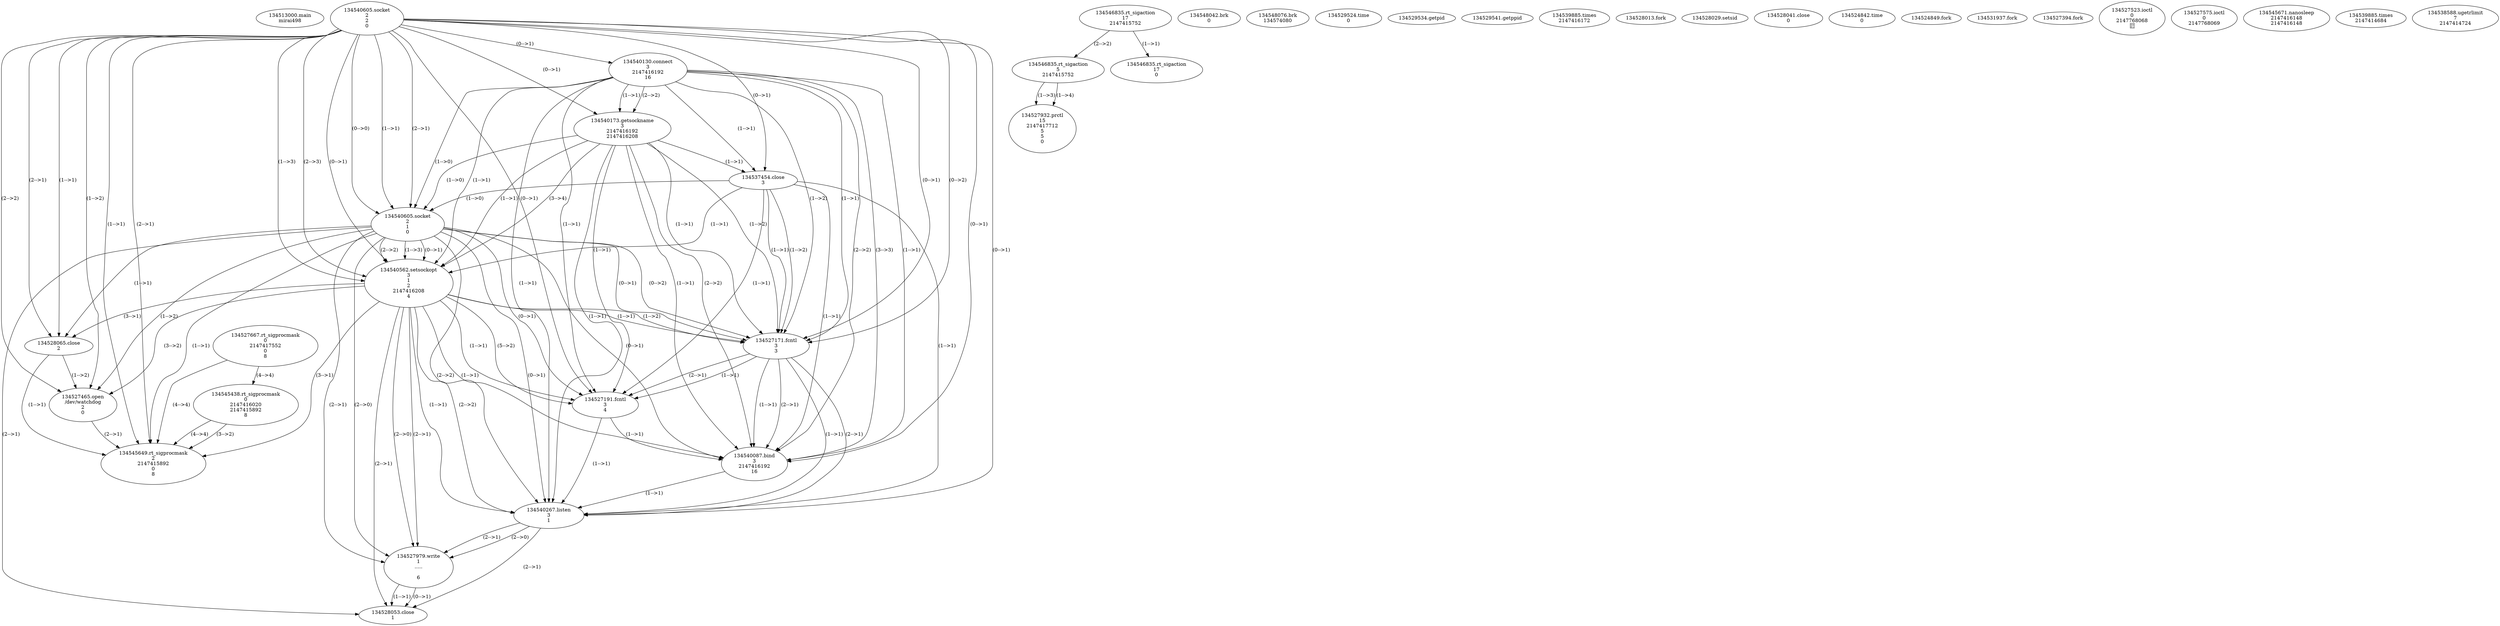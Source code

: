 // Global SCDG with merge call
digraph {
	0 [label="134513000.main
mirai498"]
	1 [label="134527667.rt_sigprocmask
0
2147417552
0
8"]
	2 [label="134546835.rt_sigaction
17
2147415752"]
	3 [label="134546835.rt_sigaction
5
2147415752"]
	2 -> 3 [label="(2-->2)"]
	4 [label="134540605.socket
2
2
0"]
	5 [label="134540130.connect
3
2147416192
16"]
	4 -> 5 [label="(0-->1)"]
	6 [label="134540173.getsockname
3
2147416192
2147416208"]
	4 -> 6 [label="(0-->1)"]
	5 -> 6 [label="(1-->1)"]
	5 -> 6 [label="(2-->2)"]
	7 [label="134537454.close
3"]
	4 -> 7 [label="(0-->1)"]
	5 -> 7 [label="(1-->1)"]
	6 -> 7 [label="(1-->1)"]
	8 [label="134548042.brk
0"]
	9 [label="134548076.brk
134574080"]
	10 [label="134540605.socket
2
1
0"]
	4 -> 10 [label="(1-->1)"]
	4 -> 10 [label="(2-->1)"]
	4 -> 10 [label="(0-->0)"]
	5 -> 10 [label="(1-->0)"]
	6 -> 10 [label="(1-->0)"]
	7 -> 10 [label="(1-->0)"]
	11 [label="134540562.setsockopt
3
1
2
2147416208
4"]
	4 -> 11 [label="(0-->1)"]
	5 -> 11 [label="(1-->1)"]
	6 -> 11 [label="(1-->1)"]
	7 -> 11 [label="(1-->1)"]
	10 -> 11 [label="(0-->1)"]
	10 -> 11 [label="(2-->2)"]
	4 -> 11 [label="(1-->3)"]
	4 -> 11 [label="(2-->3)"]
	10 -> 11 [label="(1-->3)"]
	6 -> 11 [label="(3-->4)"]
	12 [label="134527171.fcntl
3
3"]
	4 -> 12 [label="(0-->1)"]
	5 -> 12 [label="(1-->1)"]
	6 -> 12 [label="(1-->1)"]
	7 -> 12 [label="(1-->1)"]
	10 -> 12 [label="(0-->1)"]
	11 -> 12 [label="(1-->1)"]
	4 -> 12 [label="(0-->2)"]
	5 -> 12 [label="(1-->2)"]
	6 -> 12 [label="(1-->2)"]
	7 -> 12 [label="(1-->2)"]
	10 -> 12 [label="(0-->2)"]
	11 -> 12 [label="(1-->2)"]
	13 [label="134527191.fcntl
3
4"]
	4 -> 13 [label="(0-->1)"]
	5 -> 13 [label="(1-->1)"]
	6 -> 13 [label="(1-->1)"]
	7 -> 13 [label="(1-->1)"]
	10 -> 13 [label="(0-->1)"]
	11 -> 13 [label="(1-->1)"]
	12 -> 13 [label="(1-->1)"]
	12 -> 13 [label="(2-->1)"]
	11 -> 13 [label="(5-->2)"]
	14 [label="134540087.bind
3
2147416192
16"]
	4 -> 14 [label="(0-->1)"]
	5 -> 14 [label="(1-->1)"]
	6 -> 14 [label="(1-->1)"]
	7 -> 14 [label="(1-->1)"]
	10 -> 14 [label="(0-->1)"]
	11 -> 14 [label="(1-->1)"]
	12 -> 14 [label="(1-->1)"]
	12 -> 14 [label="(2-->1)"]
	13 -> 14 [label="(1-->1)"]
	5 -> 14 [label="(2-->2)"]
	6 -> 14 [label="(2-->2)"]
	5 -> 14 [label="(3-->3)"]
	15 [label="134540267.listen
3
1"]
	4 -> 15 [label="(0-->1)"]
	5 -> 15 [label="(1-->1)"]
	6 -> 15 [label="(1-->1)"]
	7 -> 15 [label="(1-->1)"]
	10 -> 15 [label="(0-->1)"]
	11 -> 15 [label="(1-->1)"]
	12 -> 15 [label="(1-->1)"]
	12 -> 15 [label="(2-->1)"]
	13 -> 15 [label="(1-->1)"]
	14 -> 15 [label="(1-->1)"]
	10 -> 15 [label="(2-->2)"]
	11 -> 15 [label="(2-->2)"]
	16 [label="134529524.time
0"]
	17 [label="134529534.getpid
"]
	18 [label="134529541.getppid
"]
	19 [label="134539885.times
2147416172"]
	20 [label="134527932.prctl
15
2147417712
5
5
0"]
	3 -> 20 [label="(1-->3)"]
	3 -> 20 [label="(1-->4)"]
	21 [label="134527979.write
1
.....

6"]
	10 -> 21 [label="(2-->1)"]
	11 -> 21 [label="(2-->1)"]
	15 -> 21 [label="(2-->1)"]
	10 -> 21 [label="(2-->0)"]
	11 -> 21 [label="(2-->0)"]
	15 -> 21 [label="(2-->0)"]
	22 [label="134528013.fork
"]
	23 [label="134528029.setsid
"]
	24 [label="134528041.close
0"]
	25 [label="134528053.close
1"]
	10 -> 25 [label="(2-->1)"]
	11 -> 25 [label="(2-->1)"]
	15 -> 25 [label="(2-->1)"]
	21 -> 25 [label="(1-->1)"]
	21 -> 25 [label="(0-->1)"]
	26 [label="134528065.close
2"]
	4 -> 26 [label="(1-->1)"]
	4 -> 26 [label="(2-->1)"]
	10 -> 26 [label="(1-->1)"]
	11 -> 26 [label="(3-->1)"]
	27 [label="134524842.time
0"]
	28 [label="134524849.fork
"]
	29 [label="134531937.fork
"]
	30 [label="134527394.fork
"]
	31 [label="134527465.open
/dev/watchdog
2
0"]
	4 -> 31 [label="(1-->2)"]
	4 -> 31 [label="(2-->2)"]
	10 -> 31 [label="(1-->2)"]
	11 -> 31 [label="(3-->2)"]
	26 -> 31 [label="(1-->2)"]
	32 [label="134527523.ioctl
0
2147768068
"]
	33 [label="134527575.ioctl
0
2147768069
"]
	34 [label="134545438.rt_sigprocmask
0
2147416020
2147415892
8"]
	1 -> 34 [label="(4-->4)"]
	35 [label="134546835.rt_sigaction
17
0"]
	2 -> 35 [label="(1-->1)"]
	36 [label="134545649.rt_sigprocmask
2
2147415892
0
8"]
	4 -> 36 [label="(1-->1)"]
	4 -> 36 [label="(2-->1)"]
	10 -> 36 [label="(1-->1)"]
	11 -> 36 [label="(3-->1)"]
	26 -> 36 [label="(1-->1)"]
	31 -> 36 [label="(2-->1)"]
	34 -> 36 [label="(3-->2)"]
	1 -> 36 [label="(4-->4)"]
	34 -> 36 [label="(4-->4)"]
	37 [label="134545671.nanosleep
2147416148
2147416148"]
	38 [label="134539885.times
2147414684"]
	39 [label="134538588.ugetrlimit
7
2147414724"]
}
